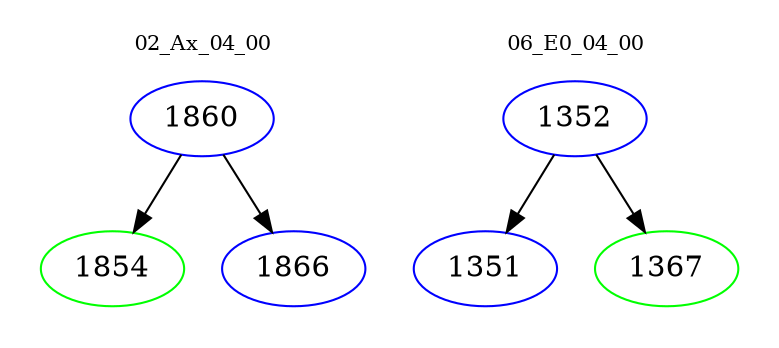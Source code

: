 digraph{
subgraph cluster_0 {
color = white
label = "02_Ax_04_00";
fontsize=10;
T0_1860 [label="1860", color="blue"]
T0_1860 -> T0_1854 [color="black"]
T0_1854 [label="1854", color="green"]
T0_1860 -> T0_1866 [color="black"]
T0_1866 [label="1866", color="blue"]
}
subgraph cluster_1 {
color = white
label = "06_E0_04_00";
fontsize=10;
T1_1352 [label="1352", color="blue"]
T1_1352 -> T1_1351 [color="black"]
T1_1351 [label="1351", color="blue"]
T1_1352 -> T1_1367 [color="black"]
T1_1367 [label="1367", color="green"]
}
}
